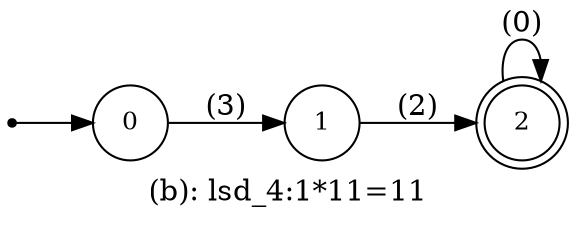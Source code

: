 digraph G {
label = "(b): lsd_4:1*11=11";
rankdir = LR;
node [shape = circle, label="0", fontsize=12]0;
node [shape = circle, label="1", fontsize=12]1;
node [shape = doublecircle, label="2", fontsize=12]2;
node [shape = point ]; qi
qi ->0;
0 -> 1[ label = "(3)"];
1 -> 2[ label = "(2)"];
2 -> 2[ label = "(0)"];
}

